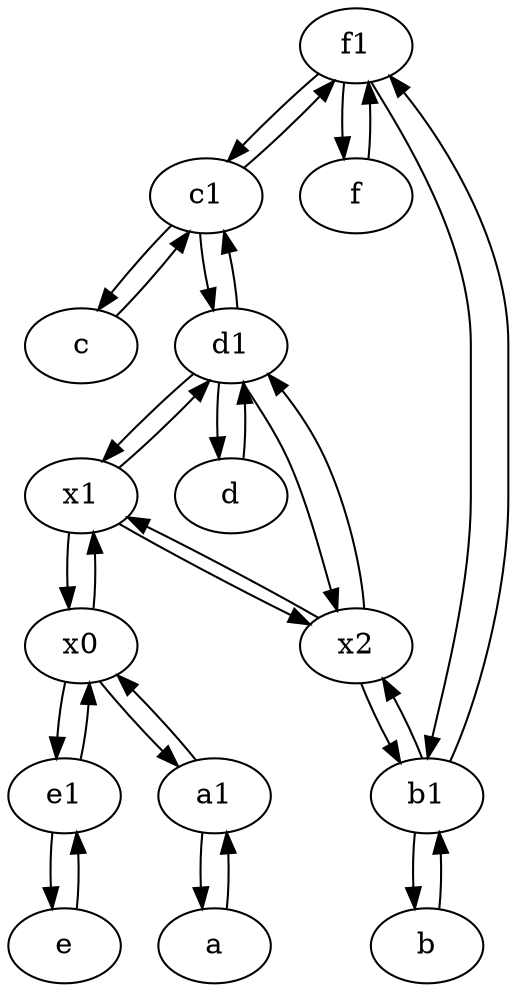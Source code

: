 digraph  {
	f1;
	c1 [pos="30,15!"];
	e1 [pos="25,45!"];
	e [pos="30,50!"];
	x1;
	x2;
	d [pos="20,30!"];
	x0;
	f [pos="15,45!"];
	b [pos="50,20!"];
	b1 [pos="45,20!"];
	a [pos="40,10!"];
	d1 [pos="25,30!"];
	a1 [pos="40,15!"];
	c [pos="20,10!"];
	d -> d1;
	c1 -> c;
	c1 -> d1;
	x1 -> x2;
	x2 -> x1;
	c1 -> f1;
	e1 -> e;
	e -> e1;
	d1 -> x1;
	x0 -> e1;
	x1 -> x0;
	a1 -> a;
	d1 -> d;
	f1 -> b1;
	e1 -> x0;
	b1 -> b;
	x2 -> b1;
	x2 -> d1;
	x0 -> a1;
	b -> b1;
	d1 -> x2;
	a1 -> x0;
	b1 -> f1;
	a -> a1;
	d1 -> c1;
	x0 -> x1;
	x1 -> d1;
	f1 -> f;
	f -> f1;
	b1 -> x2;
	c -> c1;
	f1 -> c1;

	}
